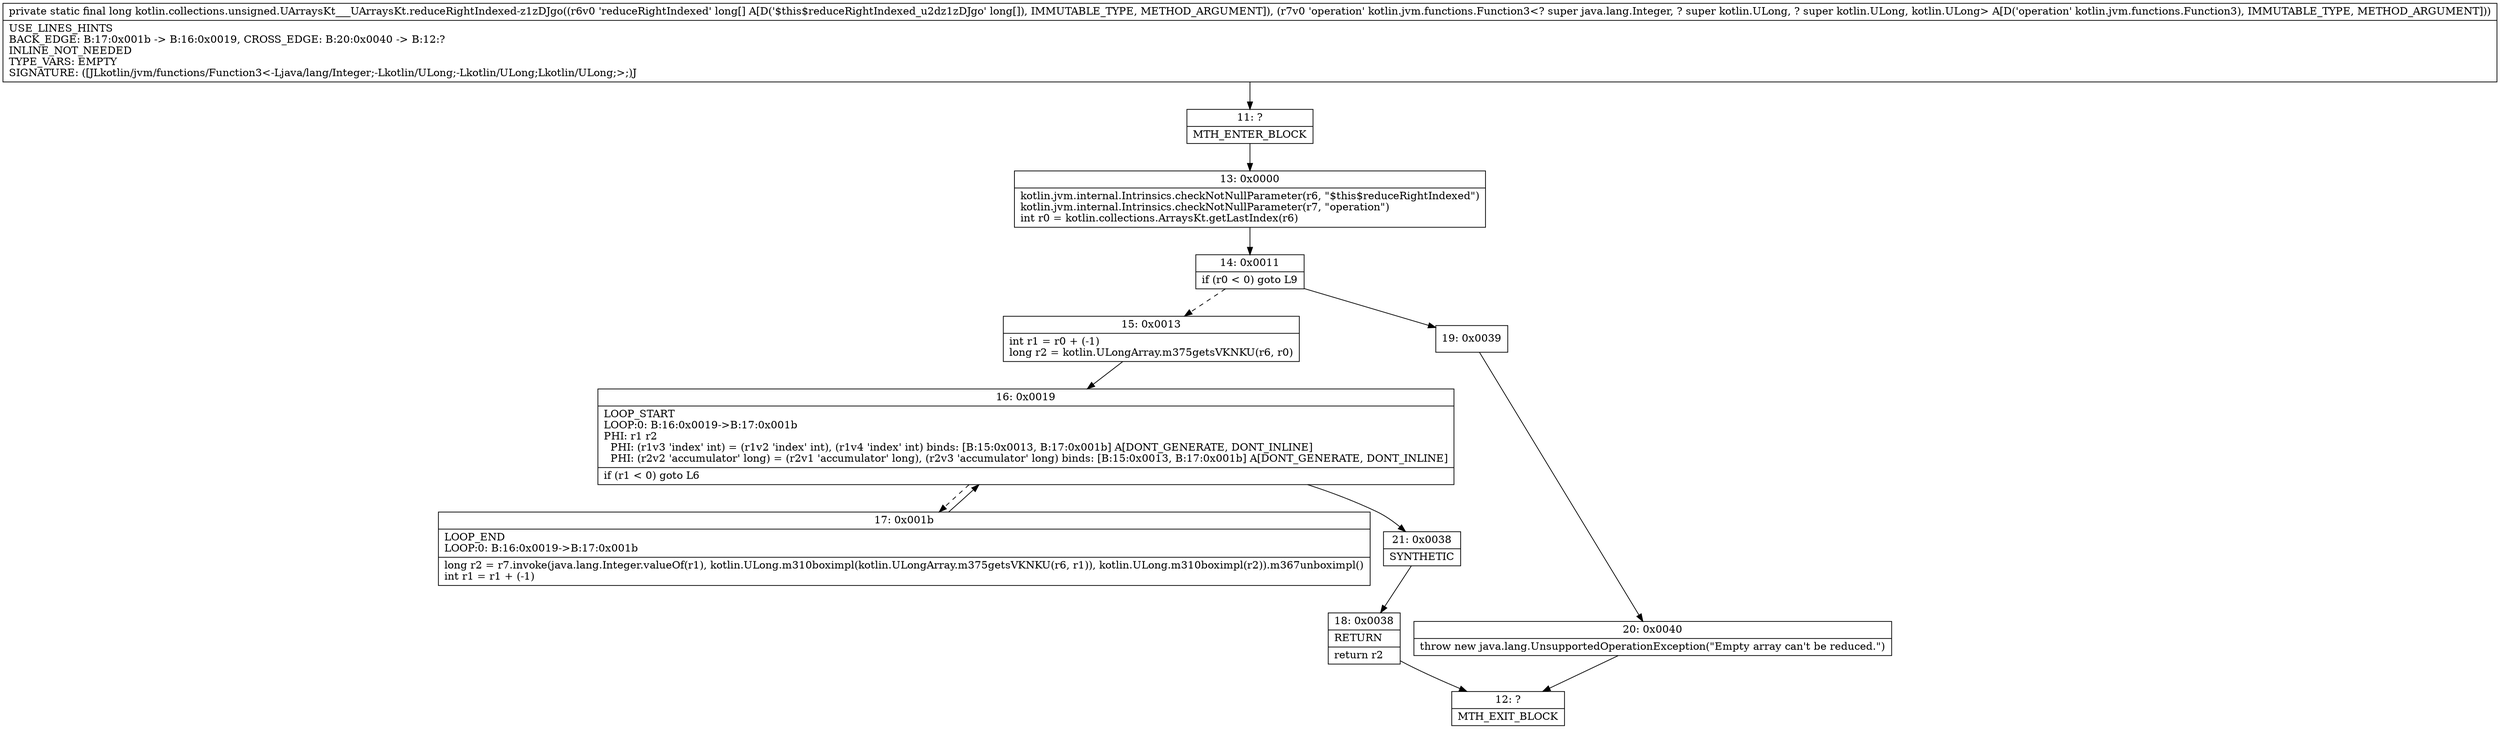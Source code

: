 digraph "CFG forkotlin.collections.unsigned.UArraysKt___UArraysKt.reduceRightIndexed\-z1zDJgo([JLkotlin\/jvm\/functions\/Function3;)J" {
Node_11 [shape=record,label="{11\:\ ?|MTH_ENTER_BLOCK\l}"];
Node_13 [shape=record,label="{13\:\ 0x0000|kotlin.jvm.internal.Intrinsics.checkNotNullParameter(r6, \"$this$reduceRightIndexed\")\lkotlin.jvm.internal.Intrinsics.checkNotNullParameter(r7, \"operation\")\lint r0 = kotlin.collections.ArraysKt.getLastIndex(r6)\l}"];
Node_14 [shape=record,label="{14\:\ 0x0011|if (r0 \< 0) goto L9\l}"];
Node_15 [shape=record,label="{15\:\ 0x0013|int r1 = r0 + (\-1)\llong r2 = kotlin.ULongArray.m375getsVKNKU(r6, r0)\l}"];
Node_16 [shape=record,label="{16\:\ 0x0019|LOOP_START\lLOOP:0: B:16:0x0019\-\>B:17:0x001b\lPHI: r1 r2 \l  PHI: (r1v3 'index' int) = (r1v2 'index' int), (r1v4 'index' int) binds: [B:15:0x0013, B:17:0x001b] A[DONT_GENERATE, DONT_INLINE]\l  PHI: (r2v2 'accumulator' long) = (r2v1 'accumulator' long), (r2v3 'accumulator' long) binds: [B:15:0x0013, B:17:0x001b] A[DONT_GENERATE, DONT_INLINE]\l|if (r1 \< 0) goto L6\l}"];
Node_17 [shape=record,label="{17\:\ 0x001b|LOOP_END\lLOOP:0: B:16:0x0019\-\>B:17:0x001b\l|long r2 = r7.invoke(java.lang.Integer.valueOf(r1), kotlin.ULong.m310boximpl(kotlin.ULongArray.m375getsVKNKU(r6, r1)), kotlin.ULong.m310boximpl(r2)).m367unboximpl()\lint r1 = r1 + (\-1)\l}"];
Node_21 [shape=record,label="{21\:\ 0x0038|SYNTHETIC\l}"];
Node_18 [shape=record,label="{18\:\ 0x0038|RETURN\l|return r2\l}"];
Node_12 [shape=record,label="{12\:\ ?|MTH_EXIT_BLOCK\l}"];
Node_19 [shape=record,label="{19\:\ 0x0039}"];
Node_20 [shape=record,label="{20\:\ 0x0040|throw new java.lang.UnsupportedOperationException(\"Empty array can't be reduced.\")\l}"];
MethodNode[shape=record,label="{private static final long kotlin.collections.unsigned.UArraysKt___UArraysKt.reduceRightIndexed\-z1zDJgo((r6v0 'reduceRightIndexed' long[] A[D('$this$reduceRightIndexed_u2dz1zDJgo' long[]), IMMUTABLE_TYPE, METHOD_ARGUMENT]), (r7v0 'operation' kotlin.jvm.functions.Function3\<? super java.lang.Integer, ? super kotlin.ULong, ? super kotlin.ULong, kotlin.ULong\> A[D('operation' kotlin.jvm.functions.Function3), IMMUTABLE_TYPE, METHOD_ARGUMENT]))  | USE_LINES_HINTS\lBACK_EDGE: B:17:0x001b \-\> B:16:0x0019, CROSS_EDGE: B:20:0x0040 \-\> B:12:?\lINLINE_NOT_NEEDED\lTYPE_VARS: EMPTY\lSIGNATURE: ([JLkotlin\/jvm\/functions\/Function3\<\-Ljava\/lang\/Integer;\-Lkotlin\/ULong;\-Lkotlin\/ULong;Lkotlin\/ULong;\>;)J\l}"];
MethodNode -> Node_11;Node_11 -> Node_13;
Node_13 -> Node_14;
Node_14 -> Node_15[style=dashed];
Node_14 -> Node_19;
Node_15 -> Node_16;
Node_16 -> Node_17[style=dashed];
Node_16 -> Node_21;
Node_17 -> Node_16;
Node_21 -> Node_18;
Node_18 -> Node_12;
Node_19 -> Node_20;
Node_20 -> Node_12;
}

